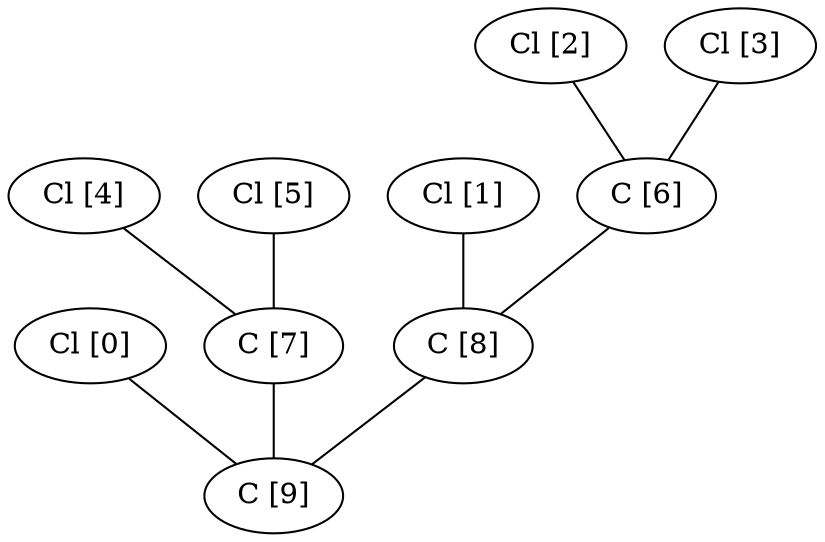 graph G {
0[label="Cl [0]"];
1[label="Cl [1]"];
2[label="Cl [2]"];
3[label="Cl [3]"];
4[label="Cl [4]"];
5[label="Cl [5]"];
6[label="C [6]"];
7[label="C [7]"];
8[label="C [8]"];
9[label="C [9]"];
0--9 ;
1--8 ;
2--6 ;
3--6 ;
4--7 ;
5--7 ;
6--8 ;
7--9 ;
8--9 ;
}
